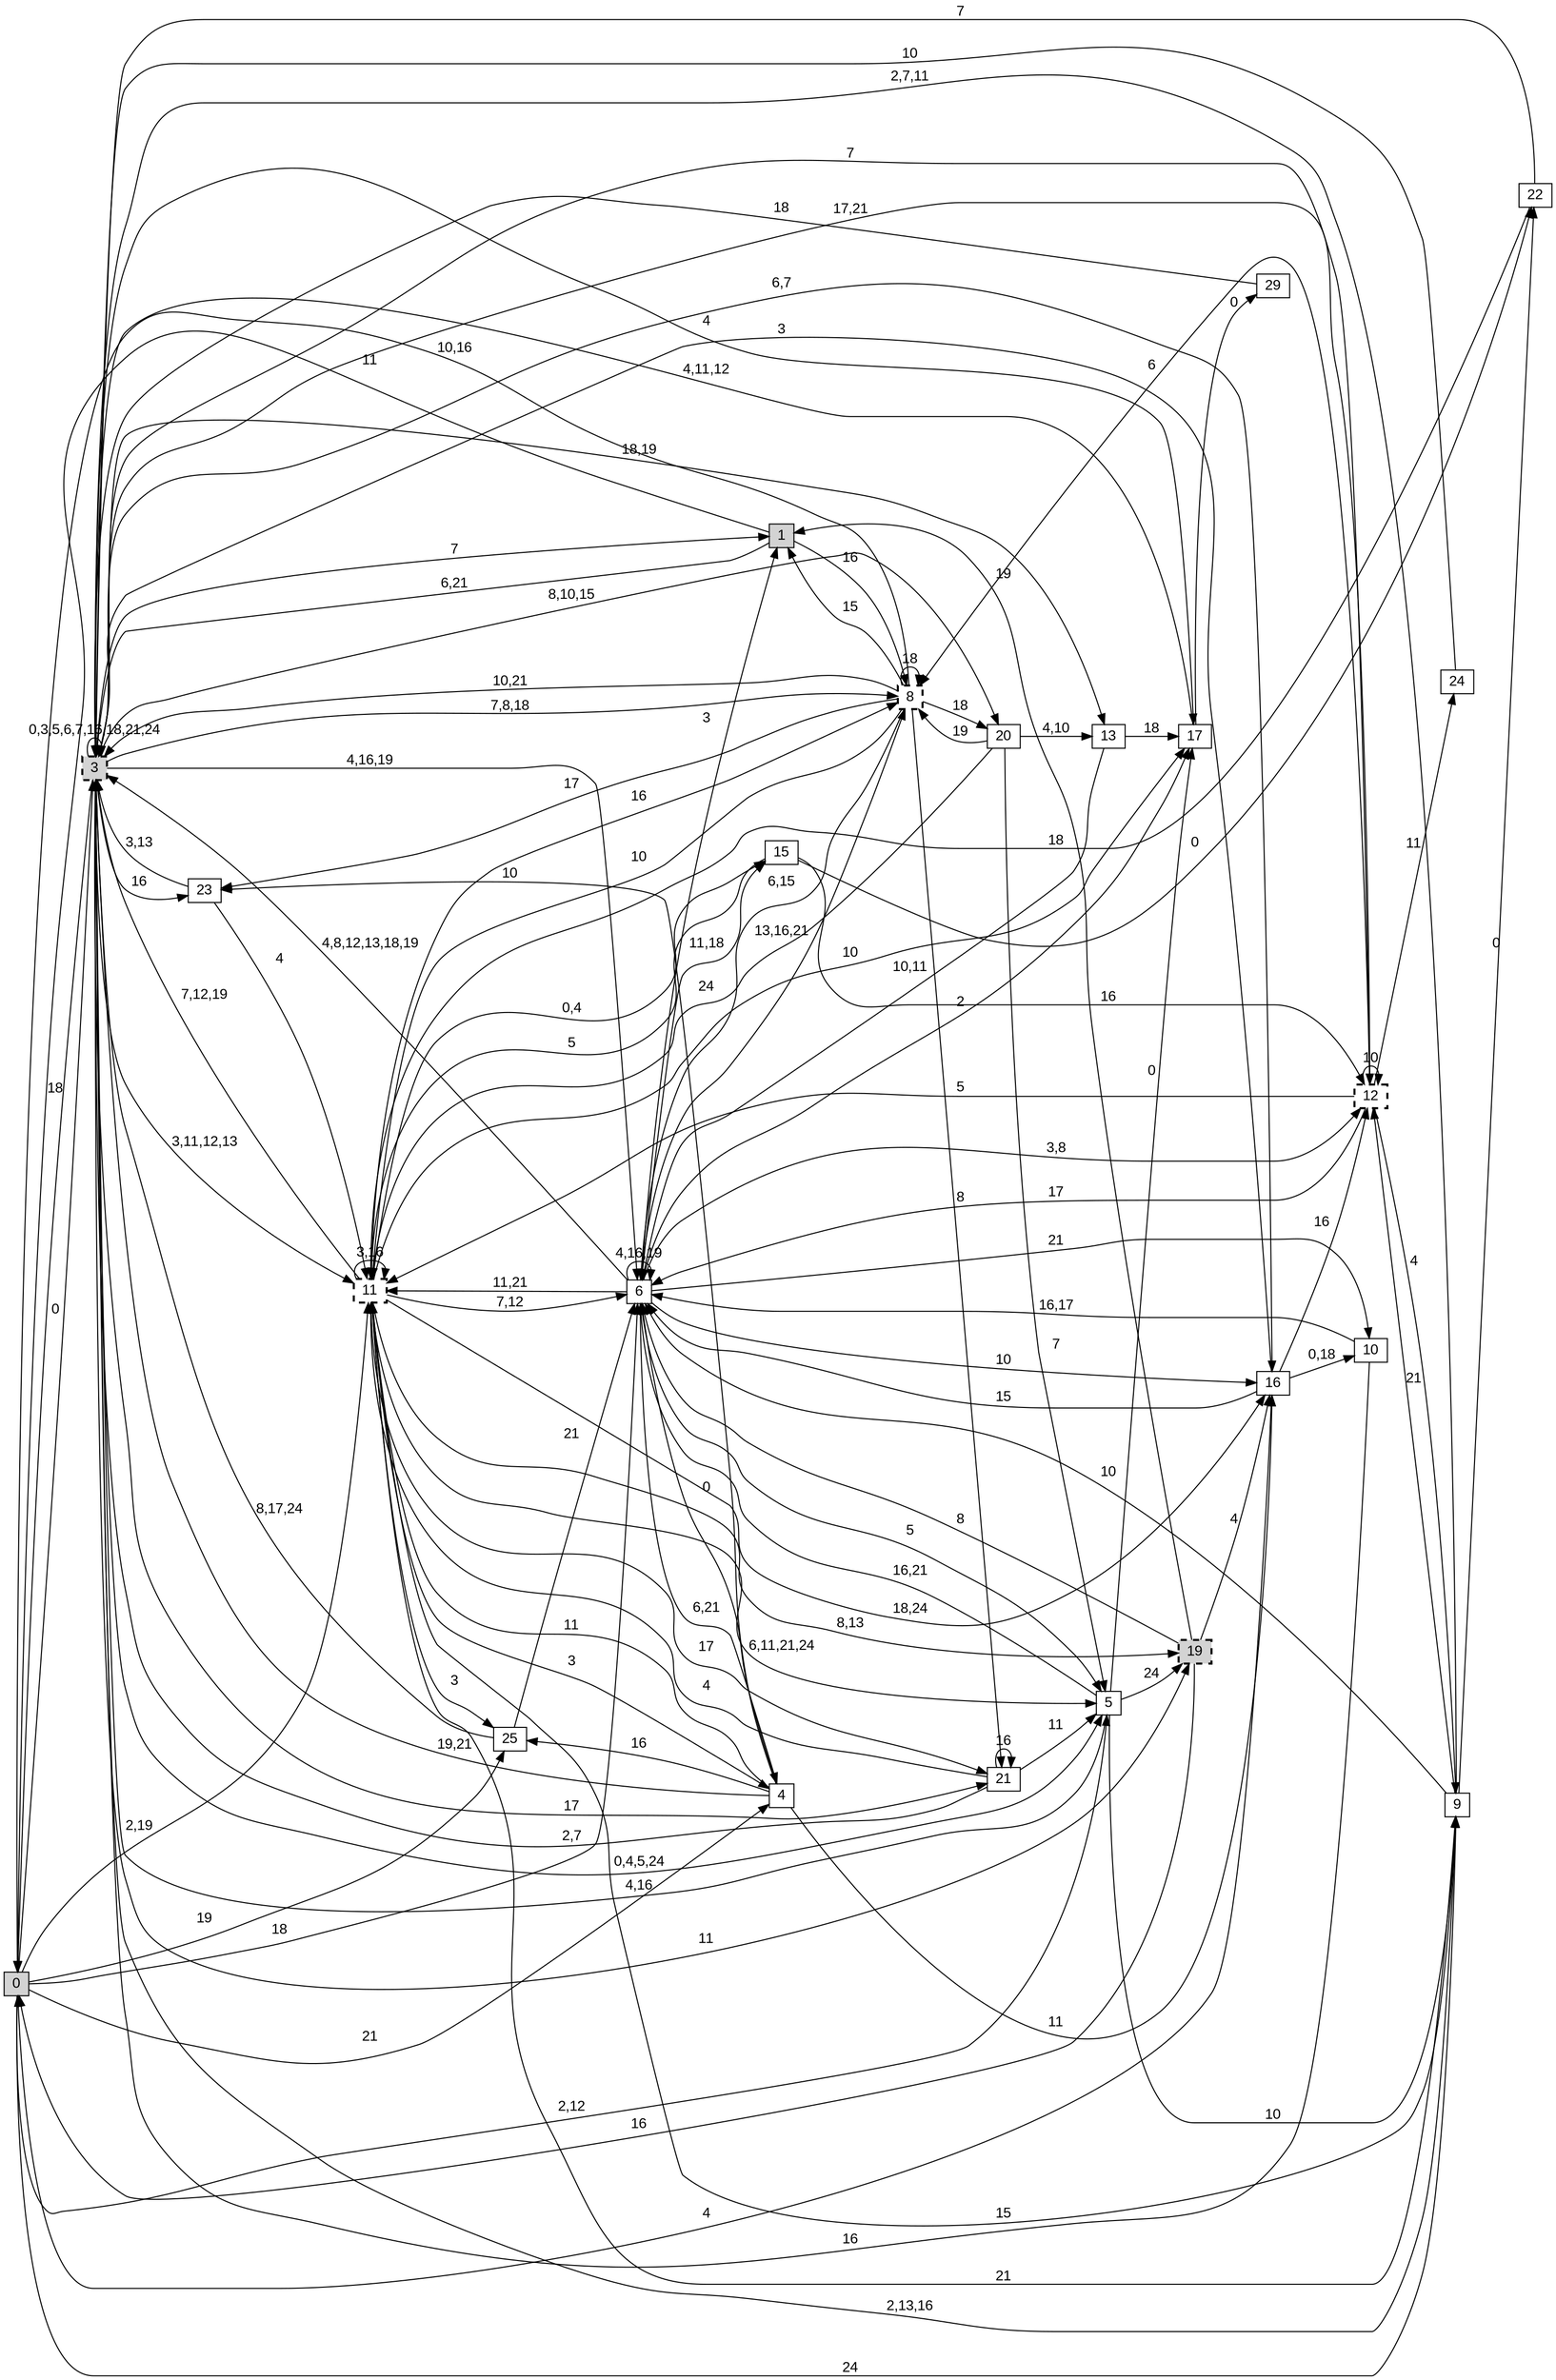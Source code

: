 digraph "NDFA" {
  rankdir=LR
  node [shape=box width=0.1 height=0.1 fontname=Arial]
  edge [fontname=Arial]
/* Estados */
 s0 [label="0" style="filled"] /* I:1 F:0 D:0 */
 s1 [label="1" style="filled"] /* I:1 F:0 D:0 */
 s3 [label="3" style="filled,bold,dashed"] /* I:1 F:1 D:0 */
 s4 [label="4" ] /* I:0 F:0 D:0 */
 s5 [label="5" ] /* I:0 F:0 D:0 */
 s6 [label="6" ] /* I:0 F:0 D:0 */
 s8 [label="8" style="bold,dashed"] /* I:0 F:1 D:0 */
 s9 [label="9" ] /* I:0 F:0 D:0 */
 s10 [label="10" ] /* I:0 F:0 D:0 */
 s11 [label="11" style="bold,dashed"] /* I:0 F:1 D:0 */
 s12 [label="12" style="bold,dashed"] /* I:0 F:1 D:0 */
 s13 [label="13" ] /* I:0 F:0 D:0 */
 s15 [label="15" ] /* I:0 F:0 D:0 */
 s16 [label="16" ] /* I:0 F:0 D:0 */
 s17 [label="17" ] /* I:0 F:0 D:0 */
 s19 [label="19" style="filled,bold,dashed"] /* I:1 F:1 D:0 */
 s20 [label="20" ] /* I:0 F:0 D:0 */
 s21 [label="21" ] /* I:0 F:0 D:0 */
 s22 [label="22" ] /* I:0 F:0 D:0 */
 s23 [label="23" ] /* I:0 F:0 D:0 */
 s24 [label="24" ] /* I:0 F:0 D:0 */
 s25 [label="25" ] /* I:0 F:0 D:0 */
 s29 [label="29" ] /* I:0 F:0 D:0 */
/* Transiciones */
  s0 -> s3 [label="0"]
  s0 -> s4 [label="21"]
  s0 -> s5 [label="2,12"]
  s0 -> s6 [label="18"]
  s0 -> s9 [label="24"]
  s0 -> s11 [label="2,19"]
  s0 -> s25 [label="19"]
  s1 -> s0 [label="11"]
  s1 -> s3 [label="6,21"]
  s1 -> s8 [label="16"]
  s3 -> s0 [label="18"]
  s3 -> s1 [label="7"]
  s3 -> s3 [label="0,3,5,6,7,16,18,21,24"]
  s3 -> s5 [label="0,4,5,24"]
  s3 -> s6 [label="4,16,19"]
  s3 -> s8 [label="7,8,18"]
  s3 -> s9 [label="2,13,16"]
  s3 -> s11 [label="3,11,12,13"]
  s3 -> s12 [label="17,21"]
  s3 -> s13 [label="18,19"]
  s3 -> s16 [label="6,7"]
  s3 -> s17 [label="4"]
  s3 -> s19 [label="11"]
  s3 -> s20 [label="8,10,15"]
  s3 -> s21 [label="17"]
  s3 -> s23 [label="16"]
  s4 -> s3 [label="19,21"]
  s4 -> s6 [label="0"]
  s4 -> s11 [label="11"]
  s4 -> s16 [label="11"]
  s4 -> s23 [label="10"]
  s4 -> s25 [label="16"]
  s5 -> s3 [label="4,16"]
  s5 -> s6 [label="16,21"]
  s5 -> s9 [label="10"]
  s5 -> s17 [label="0"]
  s5 -> s19 [label="24"]
  s6 -> s1 [label="3"]
  s6 -> s3 [label="4,8,12,13,18,19"]
  s6 -> s4 [label="6,21"]
  s6 -> s5 [label="5"]
  s6 -> s6 [label="4,16,19"]
  s6 -> s8 [label="13,16,21"]
  s6 -> s10 [label="21"]
  s6 -> s11 [label="11,21"]
  s6 -> s12 [label="3,8"]
  s6 -> s15 [label="11,18"]
  s6 -> s16 [label="10"]
  s6 -> s17 [label="2"]
  s8 -> s0 [label="10,16"]
  s8 -> s1 [label="15"]
  s8 -> s3 [label="10,21"]
  s8 -> s6 [label="6,15"]
  s8 -> s8 [label="18"]
  s8 -> s11 [label="10"]
  s8 -> s20 [label="18"]
  s8 -> s21 [label="8"]
  s8 -> s23 [label="17"]
  s9 -> s3 [label="2,7,11"]
  s9 -> s6 [label="10"]
  s9 -> s11 [label="15"]
  s9 -> s12 [label="21"]
  s9 -> s22 [label="0"]
  s10 -> s3 [label="16"]
  s10 -> s6 [label="16,17"]
  s11 -> s3 [label="7,12,19"]
  s11 -> s4 [label="3"]
  s11 -> s5 [label="6,11,21,24"]
  s11 -> s6 [label="7,12"]
  s11 -> s8 [label="16"]
  s11 -> s9 [label="21"]
  s11 -> s11 [label="3,16"]
  s11 -> s15 [label="0,4"]
  s11 -> s16 [label="18,24"]
  s11 -> s17 [label="10"]
  s11 -> s19 [label="8,13"]
  s11 -> s21 [label="17"]
  s11 -> s25 [label="3"]
  s12 -> s3 [label="7"]
  s12 -> s6 [label="17"]
  s12 -> s8 [label="6"]
  s12 -> s9 [label="4"]
  s12 -> s11 [label="5"]
  s12 -> s12 [label="10"]
  s12 -> s24 [label="11"]
  s13 -> s6 [label="10,11"]
  s13 -> s17 [label="18"]
  s15 -> s11 [label="5"]
  s15 -> s12 [label="16"]
  s15 -> s22 [label="0"]
  s16 -> s0 [label="4"]
  s16 -> s3 [label="3"]
  s16 -> s6 [label="15"]
  s16 -> s10 [label="0,18"]
  s16 -> s12 [label="16"]
  s17 -> s3 [label="4,11,12"]
  s17 -> s29 [label="0"]
  s19 -> s0 [label="16"]
  s19 -> s1 [label="19"]
  s19 -> s6 [label="8"]
  s19 -> s16 [label="4"]
  s20 -> s5 [label="7"]
  s20 -> s8 [label="19"]
  s20 -> s11 [label="24"]
  s20 -> s13 [label="4,10"]
  s21 -> s3 [label="2,7"]
  s21 -> s5 [label="11"]
  s21 -> s11 [label="4"]
  s21 -> s21 [label="16"]
  s22 -> s3 [label="7"]
  s22 -> s11 [label="18"]
  s23 -> s3 [label="3,13"]
  s23 -> s11 [label="4"]
  s24 -> s3 [label="10"]
  s25 -> s3 [label="8,17,24"]
  s25 -> s6 [label="21"]
  s29 -> s3 [label="18"]
}
